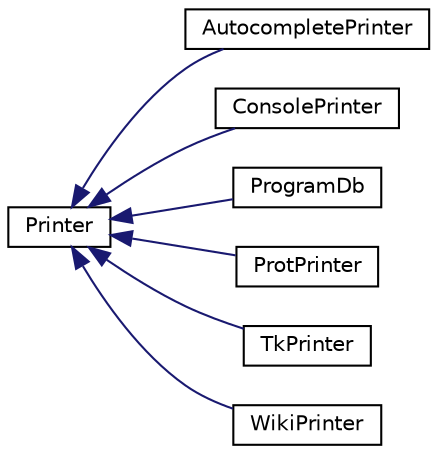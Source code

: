 digraph "Graphical Class Hierarchy"
{
  edge [fontname="Helvetica",fontsize="10",labelfontname="Helvetica",labelfontsize="10"];
  node [fontname="Helvetica",fontsize="10",shape=record];
  rankdir="LR";
  Node0 [label="Printer",height=0.2,width=0.4,color="black", fillcolor="white", style="filled",URL="$classPrinter.html"];
  Node0 -> Node1 [dir="back",color="midnightblue",fontsize="10",style="solid",fontname="Helvetica"];
  Node1 [label="AutocompletePrinter",height=0.2,width=0.4,color="black", fillcolor="white", style="filled",URL="$classAutocompletePrinter.html"];
  Node0 -> Node2 [dir="back",color="midnightblue",fontsize="10",style="solid",fontname="Helvetica"];
  Node2 [label="ConsolePrinter",height=0.2,width=0.4,color="black", fillcolor="white", style="filled",URL="$classConsolePrinter.html"];
  Node0 -> Node3 [dir="back",color="midnightblue",fontsize="10",style="solid",fontname="Helvetica"];
  Node3 [label="ProgramDb",height=0.2,width=0.4,color="black", fillcolor="white", style="filled",URL="$classProgramDb.html"];
  Node0 -> Node4 [dir="back",color="midnightblue",fontsize="10",style="solid",fontname="Helvetica"];
  Node4 [label="ProtPrinter",height=0.2,width=0.4,color="black", fillcolor="white", style="filled",URL="$classProtPrinter.html"];
  Node0 -> Node5 [dir="back",color="midnightblue",fontsize="10",style="solid",fontname="Helvetica"];
  Node5 [label="TkPrinter",height=0.2,width=0.4,color="black", fillcolor="white", style="filled",URL="$classTkPrinter.html"];
  Node0 -> Node6 [dir="back",color="midnightblue",fontsize="10",style="solid",fontname="Helvetica"];
  Node6 [label="WikiPrinter",height=0.2,width=0.4,color="black", fillcolor="white", style="filled",URL="$classWikiPrinter.html"];
}
